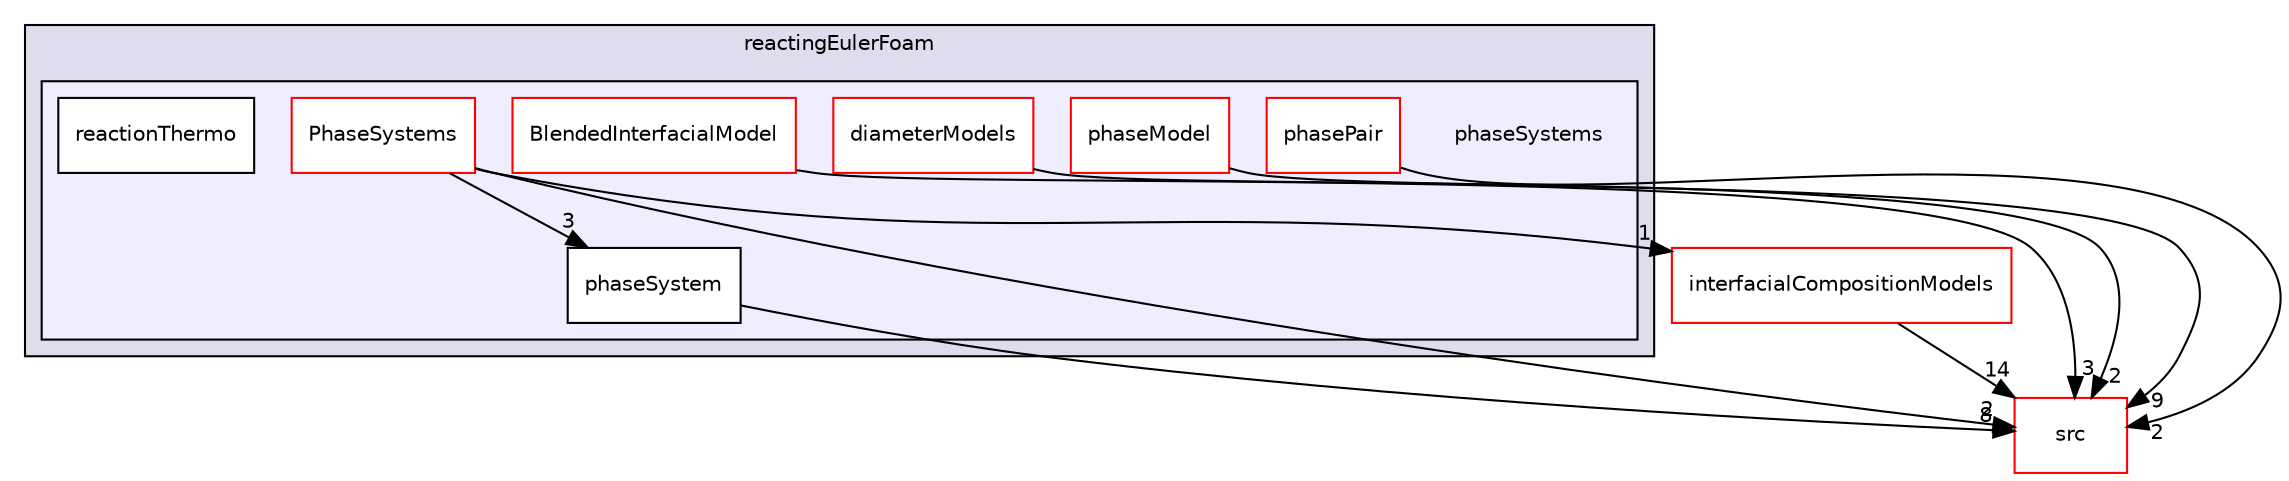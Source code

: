 digraph "applications/solvers/multiphase/reactingEulerFoam/phaseSystems" {
  bgcolor=transparent;
  compound=true
  node [ fontsize="10", fontname="Helvetica"];
  edge [ labelfontsize="10", labelfontname="Helvetica"];
  subgraph clusterdir_bd1c0bce0f70f7327528a03b20ac8e2b {
    graph [ bgcolor="#ddddee", pencolor="black", label="reactingEulerFoam" fontname="Helvetica", fontsize="10", URL="dir_bd1c0bce0f70f7327528a03b20ac8e2b.html"]
  subgraph clusterdir_bc741cf0feed825022d764837944696d {
    graph [ bgcolor="#eeeeff", pencolor="black", label="" URL="dir_bc741cf0feed825022d764837944696d.html"];
    dir_bc741cf0feed825022d764837944696d [shape=plaintext label="phaseSystems"];
    dir_31d04277b0a81f87ebbf8d1dc79a04ec [shape=box label="BlendedInterfacialModel" color="red" fillcolor="white" style="filled" URL="dir_31d04277b0a81f87ebbf8d1dc79a04ec.html"];
    dir_ccff4a0b639e19b859100d0ea51f90b7 [shape=box label="diameterModels" color="red" fillcolor="white" style="filled" URL="dir_ccff4a0b639e19b859100d0ea51f90b7.html"];
    dir_de2215bca3b7007a388f9dfd3a1d4715 [shape=box label="phaseModel" color="red" fillcolor="white" style="filled" URL="dir_de2215bca3b7007a388f9dfd3a1d4715.html"];
    dir_2781534e19f5b63a808c75cc7e673a65 [shape=box label="phasePair" color="red" fillcolor="white" style="filled" URL="dir_2781534e19f5b63a808c75cc7e673a65.html"];
    dir_7509d8d92cb58752c5df482bcefba223 [shape=box label="phaseSystem" color="black" fillcolor="white" style="filled" URL="dir_7509d8d92cb58752c5df482bcefba223.html"];
    dir_c627f8d06e3fbe3e1652be08cdac264e [shape=box label="PhaseSystems" color="red" fillcolor="white" style="filled" URL="dir_c627f8d06e3fbe3e1652be08cdac264e.html"];
    dir_bafe31f824527cbb01e741fd4769c07f [shape=box label="reactionThermo" color="black" fillcolor="white" style="filled" URL="dir_bafe31f824527cbb01e741fd4769c07f.html"];
  }
  }
  dir_68267d1309a1af8e8297ef4c3efbcdba [shape=box label="src" color="red" URL="dir_68267d1309a1af8e8297ef4c3efbcdba.html"];
  dir_ac187bbca992c8e90ac4c7812a06e744 [shape=box label="interfacialCompositionModels" color="red" URL="dir_ac187bbca992c8e90ac4c7812a06e744.html"];
  dir_7509d8d92cb58752c5df482bcefba223->dir_68267d1309a1af8e8297ef4c3efbcdba [headlabel="8", labeldistance=1.5 headhref="dir_000361_000736.html"];
  dir_ccff4a0b639e19b859100d0ea51f90b7->dir_68267d1309a1af8e8297ef4c3efbcdba [headlabel="2", labeldistance=1.5 headhref="dir_000205_000736.html"];
  dir_ac187bbca992c8e90ac4c7812a06e744->dir_68267d1309a1af8e8297ef4c3efbcdba [headlabel="14", labeldistance=1.5 headhref="dir_000220_000736.html"];
  dir_c627f8d06e3fbe3e1652be08cdac264e->dir_68267d1309a1af8e8297ef4c3efbcdba [headlabel="2", labeldistance=1.5 headhref="dir_000362_000736.html"];
  dir_c627f8d06e3fbe3e1652be08cdac264e->dir_7509d8d92cb58752c5df482bcefba223 [headlabel="3", labeldistance=1.5 headhref="dir_000362_000361.html"];
  dir_c627f8d06e3fbe3e1652be08cdac264e->dir_ac187bbca992c8e90ac4c7812a06e744 [headlabel="1", labeldistance=1.5 headhref="dir_000362_000220.html"];
  dir_2781534e19f5b63a808c75cc7e673a65->dir_68267d1309a1af8e8297ef4c3efbcdba [headlabel="2", labeldistance=1.5 headhref="dir_000353_000736.html"];
  dir_de2215bca3b7007a388f9dfd3a1d4715->dir_68267d1309a1af8e8297ef4c3efbcdba [headlabel="9", labeldistance=1.5 headhref="dir_000145_000736.html"];
  dir_31d04277b0a81f87ebbf8d1dc79a04ec->dir_68267d1309a1af8e8297ef4c3efbcdba [headlabel="3", labeldistance=1.5 headhref="dir_000335_000736.html"];
}
